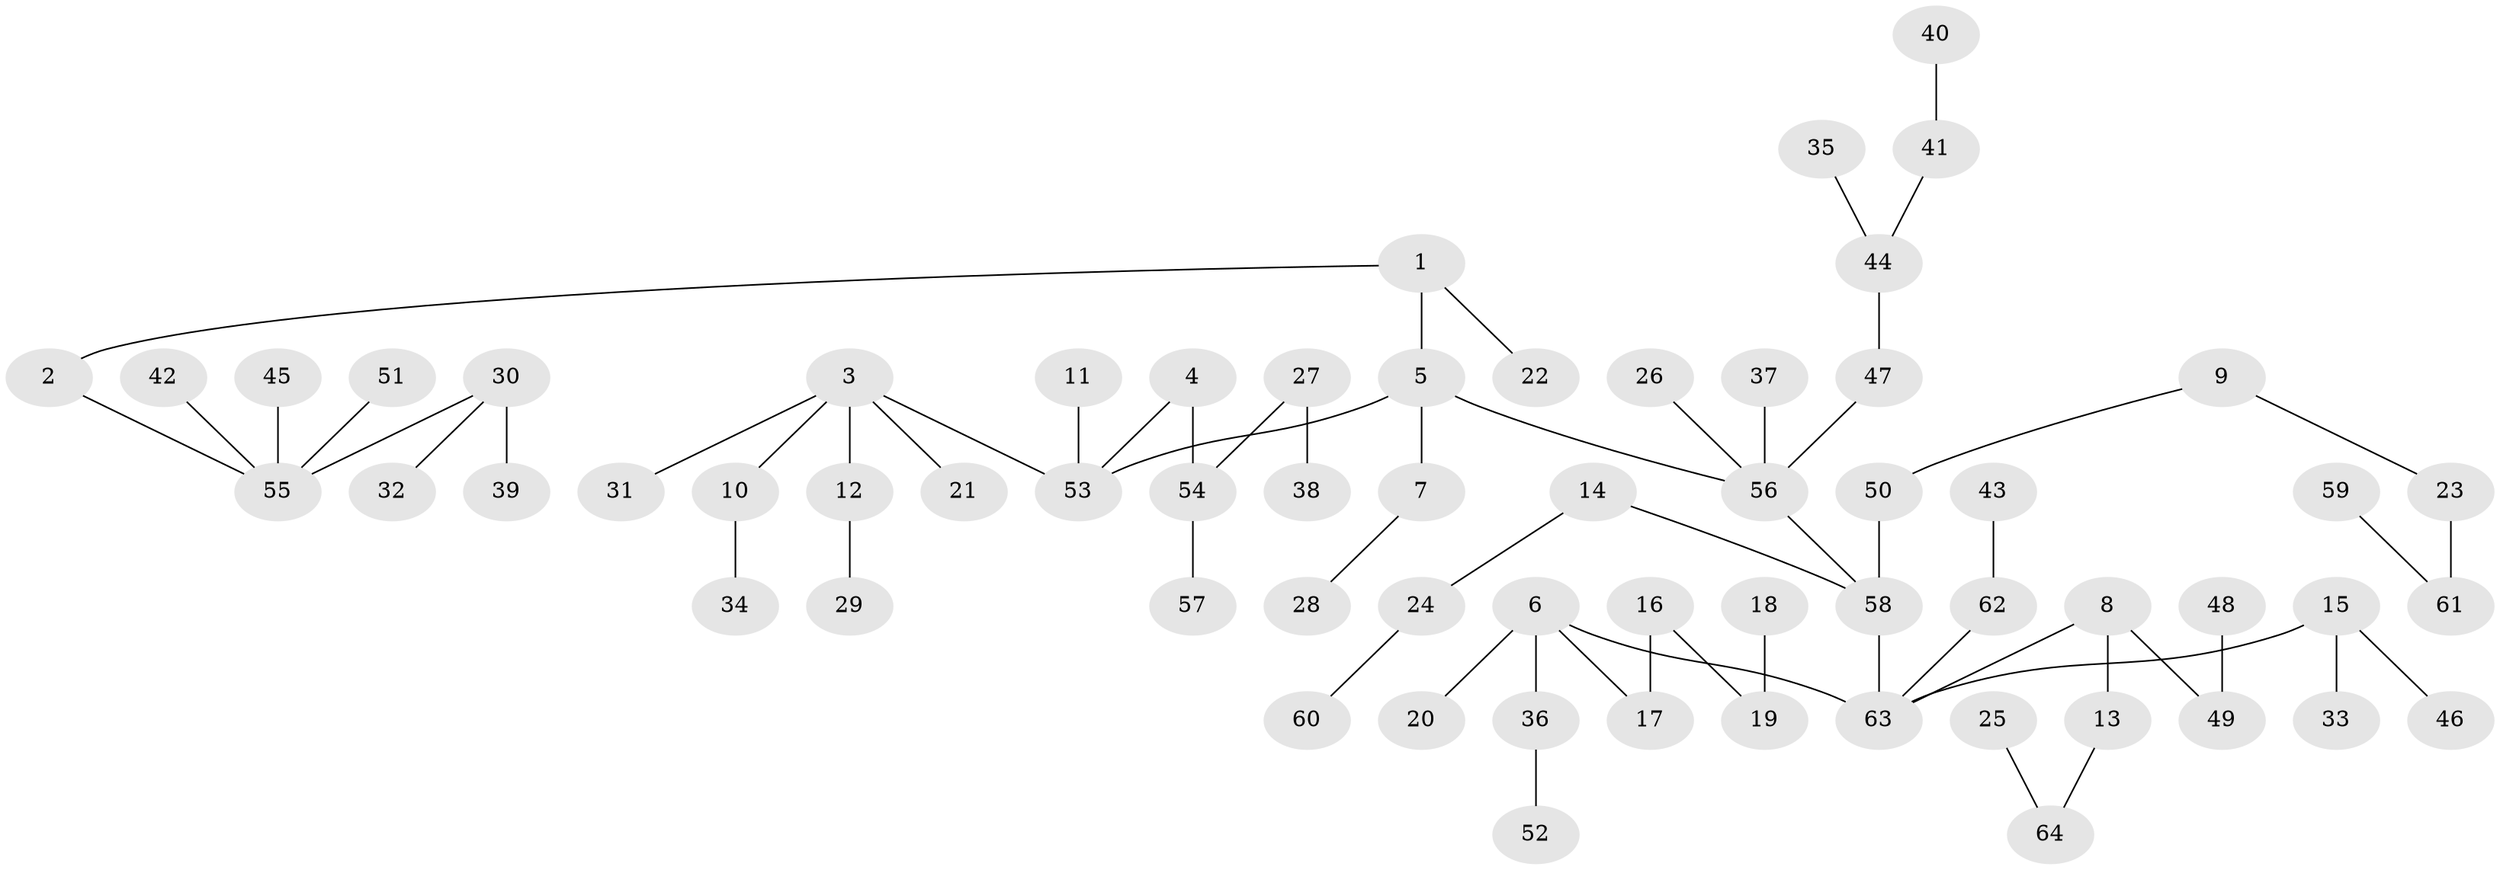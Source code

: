 // original degree distribution, {4: 0.06299212598425197, 6: 0.023622047244094488, 7: 0.015748031496062992, 3: 0.14960629921259844, 2: 0.25196850393700787, 1: 0.4881889763779528, 5: 0.007874015748031496}
// Generated by graph-tools (version 1.1) at 2025/37/03/04/25 23:37:16]
// undirected, 64 vertices, 63 edges
graph export_dot {
  node [color=gray90,style=filled];
  1;
  2;
  3;
  4;
  5;
  6;
  7;
  8;
  9;
  10;
  11;
  12;
  13;
  14;
  15;
  16;
  17;
  18;
  19;
  20;
  21;
  22;
  23;
  24;
  25;
  26;
  27;
  28;
  29;
  30;
  31;
  32;
  33;
  34;
  35;
  36;
  37;
  38;
  39;
  40;
  41;
  42;
  43;
  44;
  45;
  46;
  47;
  48;
  49;
  50;
  51;
  52;
  53;
  54;
  55;
  56;
  57;
  58;
  59;
  60;
  61;
  62;
  63;
  64;
  1 -- 2 [weight=1.0];
  1 -- 5 [weight=1.0];
  1 -- 22 [weight=1.0];
  2 -- 55 [weight=1.0];
  3 -- 10 [weight=1.0];
  3 -- 12 [weight=1.0];
  3 -- 21 [weight=1.0];
  3 -- 31 [weight=1.0];
  3 -- 53 [weight=1.0];
  4 -- 53 [weight=1.0];
  4 -- 54 [weight=1.0];
  5 -- 7 [weight=1.0];
  5 -- 53 [weight=1.0];
  5 -- 56 [weight=1.0];
  6 -- 17 [weight=1.0];
  6 -- 20 [weight=1.0];
  6 -- 36 [weight=1.0];
  6 -- 63 [weight=1.0];
  7 -- 28 [weight=1.0];
  8 -- 13 [weight=1.0];
  8 -- 49 [weight=1.0];
  8 -- 63 [weight=1.0];
  9 -- 23 [weight=1.0];
  9 -- 50 [weight=1.0];
  10 -- 34 [weight=1.0];
  11 -- 53 [weight=1.0];
  12 -- 29 [weight=1.0];
  13 -- 64 [weight=1.0];
  14 -- 24 [weight=1.0];
  14 -- 58 [weight=1.0];
  15 -- 33 [weight=1.0];
  15 -- 46 [weight=1.0];
  15 -- 63 [weight=1.0];
  16 -- 17 [weight=1.0];
  16 -- 19 [weight=1.0];
  18 -- 19 [weight=1.0];
  23 -- 61 [weight=1.0];
  24 -- 60 [weight=1.0];
  25 -- 64 [weight=1.0];
  26 -- 56 [weight=1.0];
  27 -- 38 [weight=1.0];
  27 -- 54 [weight=1.0];
  30 -- 32 [weight=1.0];
  30 -- 39 [weight=1.0];
  30 -- 55 [weight=1.0];
  35 -- 44 [weight=1.0];
  36 -- 52 [weight=1.0];
  37 -- 56 [weight=1.0];
  40 -- 41 [weight=1.0];
  41 -- 44 [weight=1.0];
  42 -- 55 [weight=1.0];
  43 -- 62 [weight=1.0];
  44 -- 47 [weight=1.0];
  45 -- 55 [weight=1.0];
  47 -- 56 [weight=1.0];
  48 -- 49 [weight=1.0];
  50 -- 58 [weight=1.0];
  51 -- 55 [weight=1.0];
  54 -- 57 [weight=1.0];
  56 -- 58 [weight=1.0];
  58 -- 63 [weight=1.0];
  59 -- 61 [weight=1.0];
  62 -- 63 [weight=1.0];
}
